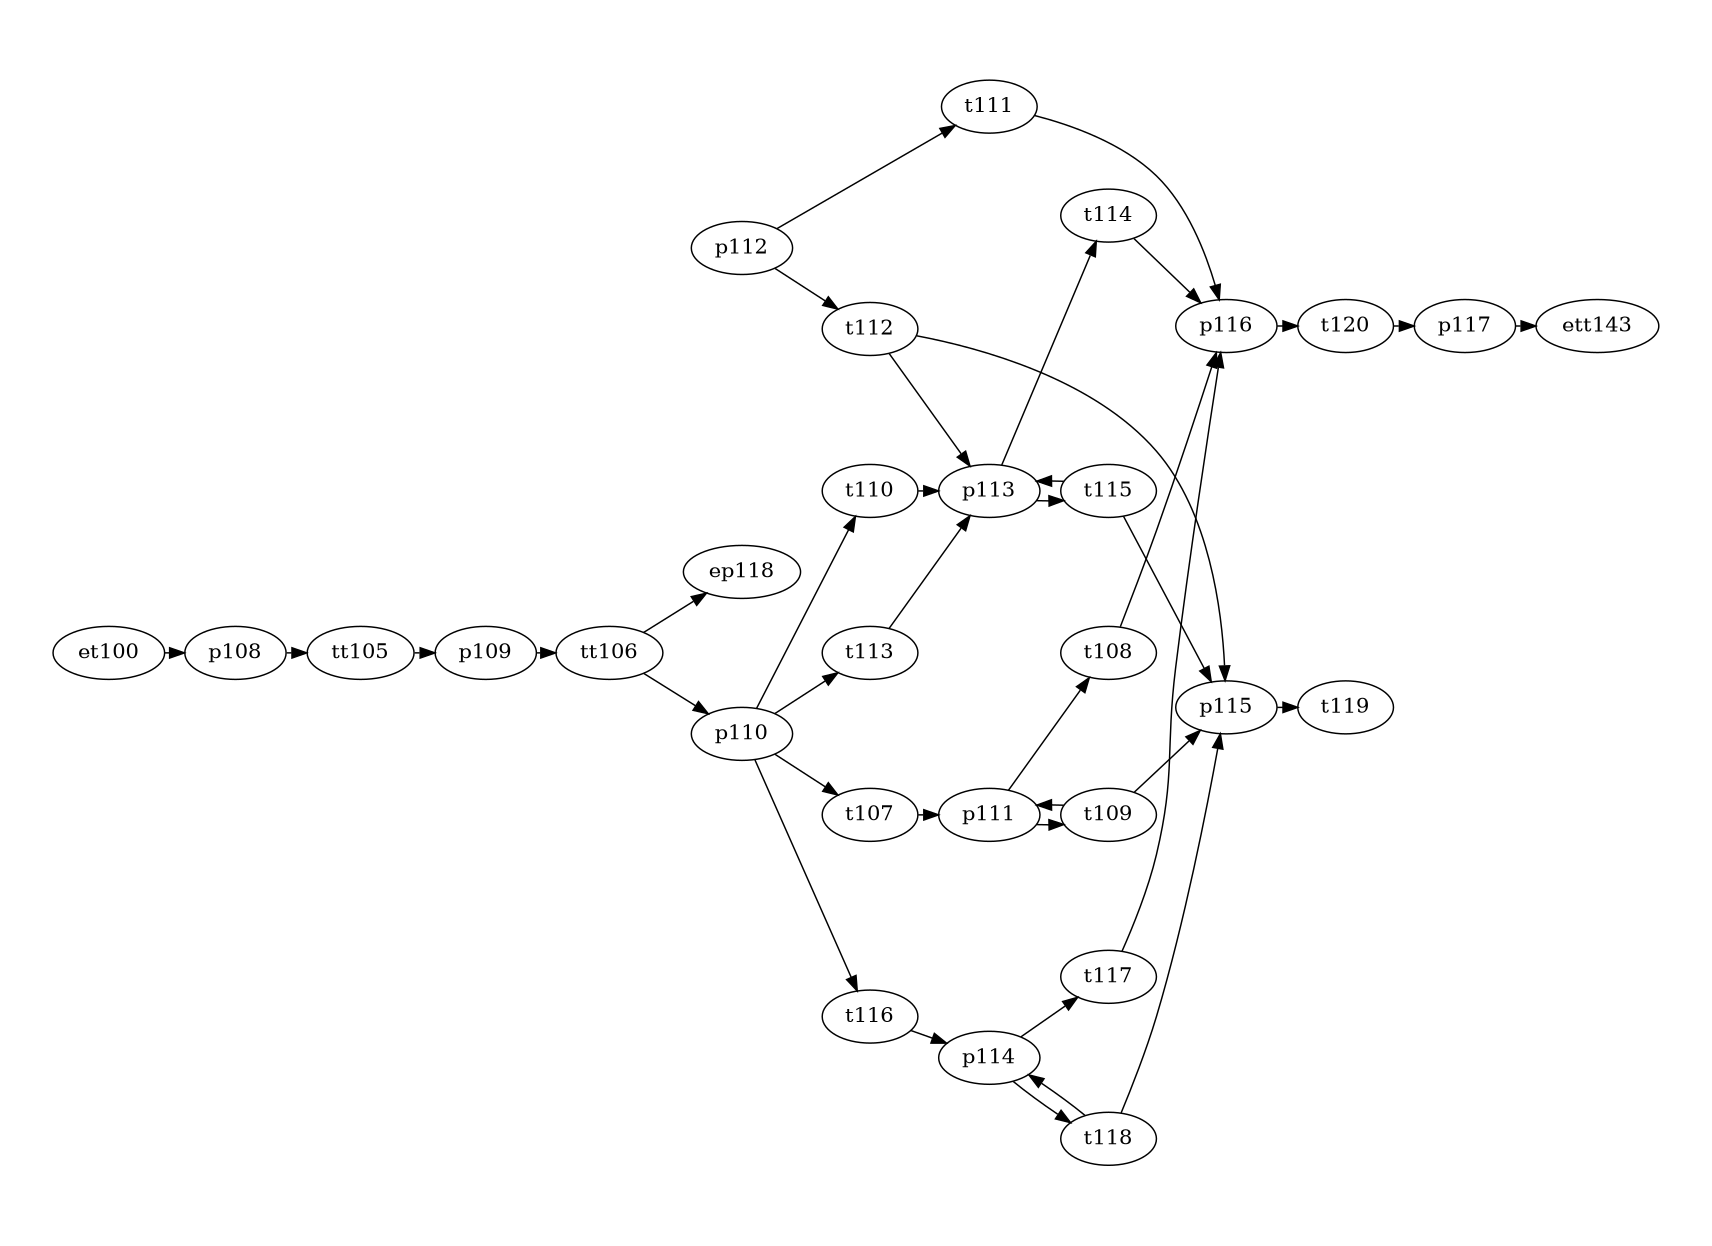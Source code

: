 
digraph A {
    # splines = ortho
    rankdir=LR;
    ratio=fill
    graph [pad="0.5", nodesep="0.25", ranksep="0.2"];
    margin=0;
    size="11.7,8.3!"

# Modulo armazenador y

    p108
    p109
    p110
    p111
    p112
    p113
    p114
    p115
    p116
    p117


    tt105
    tt106
    t107
    t108
    t109
    t110
    t111
    t112
    t113
    t114
    t115
    t116
    t117
    t118
    t119
    t120


# subgraph cluster_7 {
#   label="Storage (y)";
#   labelloc = b
#   style="dashed"
  # color="red"
  # pre

  p108 -> tt105
  p109 -> tt106

  p110 -> t107
  p110 -> t110
  p110 -> t113
  p110 -> t116


  p111 -> t108
  p111 -> t109

  p112 -> t111
  p112 -> t112

  p113 -> t114
  p113 -> t115

  p114 -> t117
  p114 -> t118
  

  p115 -> t119

  p116 -> t120


  #pos

  tt105 -> p109
  tt106 -> p110

  t107 -> p111
  t108 -> p116
  t109 -> p115
  t109 -> p111
       
  t110 -> p113
  t111 -> p116
  t112 -> p115
  t112 -> p113

  t113 -> p113
  t114 -> p116
  t115 -> p115
  t115 -> p113

  t116 -> p114
  t117 -> p116
  t118 -> p115
  t118 -> p114

  t120 -> p117

  
  

# }

et100

et100 -> p108

ep118

tt106 -> ep118

ett143
p117 -> ett143


}
